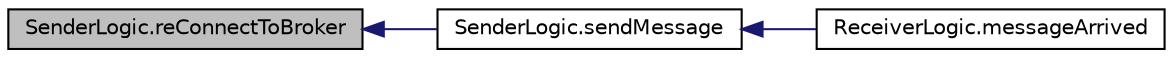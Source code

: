 digraph "SenderLogic.reConnectToBroker"
{
  edge [fontname="Helvetica",fontsize="10",labelfontname="Helvetica",labelfontsize="10"];
  node [fontname="Helvetica",fontsize="10",shape=record];
  rankdir="LR";
  Node16 [label="SenderLogic.reConnectToBroker",height=0.2,width=0.4,color="black", fillcolor="grey75", style="filled", fontcolor="black"];
  Node16 -> Node17 [dir="back",color="midnightblue",fontsize="10",style="solid"];
  Node17 [label="SenderLogic.sendMessage",height=0.2,width=0.4,color="black", fillcolor="white", style="filled",URL="$d1/d79/class_sender_logic.html#a005680db1e66a7a994e5f30ee79b1bca"];
  Node17 -> Node18 [dir="back",color="midnightblue",fontsize="10",style="solid"];
  Node18 [label="ReceiverLogic.messageArrived",height=0.2,width=0.4,color="black", fillcolor="white", style="filled",URL="$d4/dce/class_receiver_logic.html#a2cfef54ab9bdcc6ddde72db5c7bdba97"];
}
